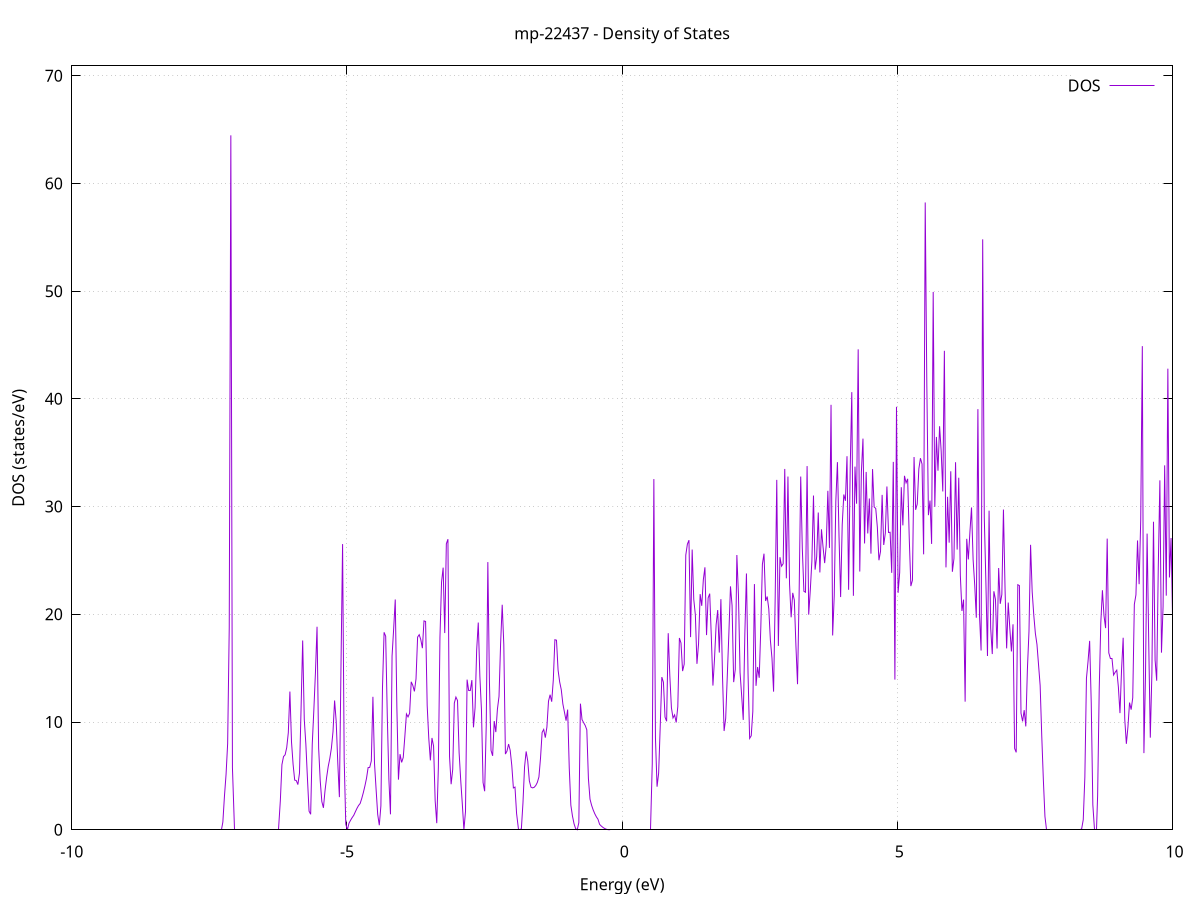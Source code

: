 set title 'mp-22437 - Density of States'
set xlabel 'Energy (eV)'
set ylabel 'DOS (states/eV)'
set grid
set xrange [-10:10]
set yrange [0:70.910]
set xzeroaxis lt -1
set terminal png size 800,600
set output 'mp-22437_dos_gnuplot.png'
plot '-' using 1:2 with lines title 'DOS'
-37.013900 0.000000
-36.984900 0.000000
-36.955900 0.000000
-36.926900 0.000000
-36.897900 0.000000
-36.868900 0.000000
-36.839900 0.000000
-36.810900 0.000000
-36.781900 0.000000
-36.752900 0.000000
-36.723900 0.000000
-36.694900 0.000000
-36.665900 0.000000
-36.636900 0.000000
-36.607900 0.000000
-36.578900 0.000000
-36.549800 0.000000
-36.520800 0.000000
-36.491800 0.000000
-36.462800 0.000000
-36.433800 0.000000
-36.404800 0.000000
-36.375800 0.000000
-36.346800 0.000000
-36.317800 0.000000
-36.288800 0.000000
-36.259800 0.000000
-36.230800 0.000000
-36.201800 0.000000
-36.172800 0.000000
-36.143800 0.000000
-36.114800 0.000000
-36.085800 0.000000
-36.056800 0.000000
-36.027800 0.000000
-35.998800 0.000000
-35.969800 0.000000
-35.940700 0.000000
-35.911700 0.000000
-35.882700 0.000000
-35.853700 0.000000
-35.824700 0.000000
-35.795700 0.000000
-35.766700 0.000000
-35.737700 0.000000
-35.708700 0.000000
-35.679700 0.000000
-35.650700 0.000000
-35.621700 0.000000
-35.592700 0.000000
-35.563700 0.000000
-35.534700 0.000000
-35.505700 0.000000
-35.476700 0.000000
-35.447700 0.000000
-35.418700 0.000000
-35.389700 0.000000
-35.360700 0.000000
-35.331600 0.000000
-35.302600 0.000000
-35.273600 0.000000
-35.244600 0.000000
-35.215600 0.000000
-35.186600 0.000000
-35.157600 0.000000
-35.128600 0.000000
-35.099600 0.000000
-35.070600 0.000000
-35.041600 0.000000
-35.012600 0.000000
-34.983600 0.000000
-34.954600 0.000000
-34.925600 0.000000
-34.896600 0.000000
-34.867600 0.000000
-34.838600 0.000000
-34.809600 0.000000
-34.780600 0.000000
-34.751600 0.000000
-34.722500 0.000000
-34.693500 0.000000
-34.664500 0.000000
-34.635500 0.000000
-34.606500 0.000000
-34.577500 0.000000
-34.548500 0.000000
-34.519500 0.000000
-34.490500 0.000000
-34.461500 0.000000
-34.432500 0.000000
-34.403500 0.000000
-34.374500 2917.543800
-34.345500 0.000000
-34.316500 0.000000
-34.287500 0.000000
-34.258500 0.000000
-34.229500 0.000000
-34.200500 0.000000
-34.171500 0.000000
-34.142500 0.000000
-34.113500 0.000000
-34.084400 0.000000
-34.055400 0.000000
-34.026400 0.000000
-33.997400 0.000000
-33.968400 0.000000
-33.939400 0.000000
-33.910400 0.000000
-33.881400 0.000000
-33.852400 1431.992900
-33.823400 0.000000
-33.794400 0.000000
-33.765400 0.000000
-33.736400 0.000000
-33.707400 0.000000
-33.678400 0.000000
-33.649400 0.000000
-33.620400 0.000000
-33.591400 0.000000
-33.562400 0.000000
-33.533400 0.000000
-33.504400 0.000000
-33.475300 0.000000
-33.446300 0.000000
-33.417300 0.000000
-33.388300 0.000000
-33.359300 0.000000
-33.330300 0.000000
-33.301300 0.000000
-33.272300 0.000000
-33.243300 0.000000
-33.214300 0.000000
-33.185300 0.000000
-33.156300 0.000000
-33.127300 0.000000
-33.098300 0.000000
-33.069300 0.000000
-33.040300 0.000000
-33.011300 0.000000
-32.982300 0.000000
-32.953300 0.000000
-32.924300 0.000000
-32.895300 0.000000
-32.866200 0.000000
-32.837200 0.000000
-32.808200 0.000000
-32.779200 0.000000
-32.750200 0.000000
-32.721200 0.000000
-32.692200 0.000000
-32.663200 0.000000
-32.634200 0.000000
-32.605200 0.000000
-32.576200 0.000000
-32.547200 0.000000
-32.518200 0.000000
-32.489200 0.000000
-32.460200 0.000000
-32.431200 0.000000
-32.402200 0.000000
-32.373200 0.000000
-32.344200 0.000000
-32.315200 0.000000
-32.286200 0.000000
-32.257100 0.000000
-32.228100 0.000000
-32.199100 0.000000
-32.170100 0.000000
-32.141100 0.000000
-32.112100 0.000000
-32.083100 0.000000
-32.054100 0.000000
-32.025100 0.000000
-31.996100 0.000000
-31.967100 0.000000
-31.938100 0.000000
-31.909100 0.000000
-31.880100 0.000000
-31.851100 0.000000
-31.822100 0.000000
-31.793100 0.000000
-31.764100 0.000000
-31.735100 0.000000
-31.706100 0.000000
-31.677100 0.000000
-31.648100 0.000000
-31.619000 0.000000
-31.590000 0.000000
-31.561000 0.000000
-31.532000 0.000000
-31.503000 0.000000
-31.474000 0.000000
-31.445000 0.000000
-31.416000 0.000000
-31.387000 0.000000
-31.358000 0.000000
-31.329000 0.000000
-31.300000 0.000000
-31.271000 0.000000
-31.242000 0.000000
-31.213000 0.000000
-31.184000 0.000000
-31.155000 0.000000
-31.126000 0.000000
-31.097000 0.000000
-31.068000 0.000000
-31.039000 0.000000
-31.009900 0.000000
-30.980900 0.000000
-30.951900 0.000000
-30.922900 0.000000
-30.893900 0.000000
-30.864900 0.000000
-30.835900 0.000000
-30.806900 0.000000
-30.777900 0.000000
-30.748900 0.000000
-30.719900 0.000000
-30.690900 0.000000
-30.661900 0.000000
-30.632900 0.000000
-30.603900 0.000000
-30.574900 0.000000
-30.545900 0.000000
-30.516900 0.000000
-30.487900 0.000000
-30.458900 0.000000
-30.429900 0.000000
-30.400800 0.000000
-30.371800 0.000000
-30.342800 0.000000
-30.313800 0.000000
-30.284800 0.000000
-30.255800 0.000000
-30.226800 0.000000
-30.197800 0.000000
-30.168800 0.000000
-30.139800 0.000000
-30.110800 0.000000
-30.081800 0.000000
-30.052800 0.000000
-30.023800 0.000000
-29.994800 0.000000
-29.965800 0.000000
-29.936800 0.000000
-29.907800 0.000000
-29.878800 0.000000
-29.849800 0.000000
-29.820800 0.000000
-29.791700 0.000000
-29.762700 0.000000
-29.733700 0.000000
-29.704700 0.000000
-29.675700 0.000000
-29.646700 0.000000
-29.617700 0.000000
-29.588700 0.000000
-29.559700 0.000000
-29.530700 0.000000
-29.501700 0.000000
-29.472700 0.000000
-29.443700 0.000000
-29.414700 0.000000
-29.385700 0.000000
-29.356700 0.000000
-29.327700 0.000000
-29.298700 0.000000
-29.269700 0.000000
-29.240700 0.000000
-29.211700 0.000000
-29.182700 0.000000
-29.153600 0.000000
-29.124600 0.000000
-29.095600 0.000000
-29.066600 0.000000
-29.037600 0.000000
-29.008600 0.000000
-28.979600 0.000000
-28.950600 0.000000
-28.921600 0.000000
-28.892600 0.000000
-28.863600 0.000000
-28.834600 0.000000
-28.805600 0.000000
-28.776600 0.000000
-28.747600 0.000000
-28.718600 0.000000
-28.689600 0.000000
-28.660600 0.000000
-28.631600 0.000000
-28.602600 0.000000
-28.573600 0.000000
-28.544500 0.000000
-28.515500 0.000000
-28.486500 0.000000
-28.457500 0.000000
-28.428500 0.000000
-28.399500 0.000000
-28.370500 0.000000
-28.341500 0.000000
-28.312500 0.000000
-28.283500 0.000000
-28.254500 0.000000
-28.225500 0.000000
-28.196500 0.000000
-28.167500 0.000000
-28.138500 0.000000
-28.109500 0.000000
-28.080500 0.000000
-28.051500 0.000000
-28.022500 0.000000
-27.993500 0.000000
-27.964500 0.000000
-27.935400 0.000000
-27.906400 0.000000
-27.877400 0.000000
-27.848400 0.000000
-27.819400 0.000000
-27.790400 0.000000
-27.761400 0.000000
-27.732400 0.000000
-27.703400 0.000000
-27.674400 0.000000
-27.645400 0.000000
-27.616400 0.000000
-27.587400 0.000000
-27.558400 0.000000
-27.529400 0.000000
-27.500400 0.000000
-27.471400 0.000000
-27.442400 0.000000
-27.413400 0.000000
-27.384400 0.000000
-27.355400 0.000000
-27.326300 0.000000
-27.297300 0.000000
-27.268300 0.000000
-27.239300 0.000000
-27.210300 0.000000
-27.181300 0.000000
-27.152300 0.000000
-27.123300 0.000000
-27.094300 0.000000
-27.065300 0.000000
-27.036300 0.000000
-27.007300 0.000000
-26.978300 0.000000
-26.949300 0.000000
-26.920300 0.000000
-26.891300 0.000000
-26.862300 0.000000
-26.833300 0.000000
-26.804300 0.000000
-26.775300 0.000000
-26.746300 0.000000
-26.717200 0.000000
-26.688200 0.000000
-26.659200 0.000000
-26.630200 0.000000
-26.601200 0.000000
-26.572200 0.000000
-26.543200 0.000000
-26.514200 0.000000
-26.485200 0.000000
-26.456200 0.000000
-26.427200 0.000000
-26.398200 0.000000
-26.369200 0.000000
-26.340200 0.000000
-26.311200 0.000000
-26.282200 0.000000
-26.253200 0.000000
-26.224200 0.000000
-26.195200 0.000000
-26.166200 0.000000
-26.137200 0.000000
-26.108200 0.000000
-26.079100 0.000000
-26.050100 0.000000
-26.021100 0.000000
-25.992100 0.000000
-25.963100 0.000000
-25.934100 0.000000
-25.905100 0.000000
-25.876100 0.000000
-25.847100 0.000000
-25.818100 0.000000
-25.789100 0.000000
-25.760100 0.000000
-25.731100 0.000000
-25.702100 0.000000
-25.673100 0.000000
-25.644100 0.000000
-25.615100 0.000000
-25.586100 0.000000
-25.557100 0.000000
-25.528100 0.000000
-25.499100 0.000000
-25.470000 0.000000
-25.441000 0.000000
-25.412000 0.000000
-25.383000 0.000000
-25.354000 0.000000
-25.325000 0.000000
-25.296000 0.000000
-25.267000 0.000000
-25.238000 0.000000
-25.209000 0.000000
-25.180000 0.000000
-25.151000 0.000000
-25.122000 0.000000
-25.093000 0.000000
-25.064000 0.000000
-25.035000 0.000000
-25.006000 0.000000
-24.977000 0.000000
-24.948000 0.000000
-24.919000 0.000000
-24.890000 0.000000
-24.860900 0.000000
-24.831900 0.000000
-24.802900 0.000000
-24.773900 0.000000
-24.744900 0.000000
-24.715900 0.000000
-24.686900 0.000000
-24.657900 0.000000
-24.628900 0.000000
-24.599900 0.000000
-24.570900 0.000000
-24.541900 0.000000
-24.512900 0.000000
-24.483900 0.000000
-24.454900 0.000000
-24.425900 0.000000
-24.396900 0.000000
-24.367900 0.000000
-24.338900 0.000000
-24.309900 0.000000
-24.280900 0.000000
-24.251800 0.000000
-24.222800 0.000000
-24.193800 0.000000
-24.164800 0.000000
-24.135800 0.000000
-24.106800 0.000000
-24.077800 0.000000
-24.048800 0.000000
-24.019800 0.000000
-23.990800 0.000000
-23.961800 0.000000
-23.932800 0.000000
-23.903800 0.000000
-23.874800 0.000000
-23.845800 0.000000
-23.816800 0.000000
-23.787800 0.000000
-23.758800 0.000000
-23.729800 0.000000
-23.700800 0.000000
-23.671800 0.000000
-23.642800 0.000000
-23.613700 0.000000
-23.584700 0.000000
-23.555700 0.000000
-23.526700 0.000000
-23.497700 0.000000
-23.468700 0.000000
-23.439700 0.000000
-23.410700 0.000000
-23.381700 0.000000
-23.352700 0.000000
-23.323700 0.000000
-23.294700 0.000000
-23.265700 0.000000
-23.236700 0.000000
-23.207700 0.000000
-23.178700 0.000000
-23.149700 0.000000
-23.120700 0.000000
-23.091700 0.000000
-23.062700 0.000000
-23.033700 0.000000
-23.004600 0.000000
-22.975600 0.000000
-22.946600 0.000000
-22.917600 0.000000
-22.888600 0.000000
-22.859600 0.000000
-22.830600 0.000000
-22.801600 0.000000
-22.772600 0.000000
-22.743600 0.000000
-22.714600 0.000000
-22.685600 0.000000
-22.656600 0.000000
-22.627600 0.000000
-22.598600 0.000000
-22.569600 0.000000
-22.540600 0.000000
-22.511600 0.000000
-22.482600 0.000000
-22.453600 0.000000
-22.424600 0.000000
-22.395500 0.000000
-22.366500 0.000000
-22.337500 0.000000
-22.308500 0.000000
-22.279500 0.000000
-22.250500 0.000000
-22.221500 0.000000
-22.192500 0.000000
-22.163500 0.000000
-22.134500 0.000000
-22.105500 0.000000
-22.076500 0.000000
-22.047500 0.000000
-22.018500 0.000000
-21.989500 0.000000
-21.960500 0.000000
-21.931500 0.000000
-21.902500 0.000000
-21.873500 0.000000
-21.844500 0.000000
-21.815500 0.000000
-21.786400 0.000000
-21.757400 0.000000
-21.728400 0.000000
-21.699400 0.000000
-21.670400 0.000000
-21.641400 0.000000
-21.612400 0.000000
-21.583400 0.000000
-21.554400 0.000000
-21.525400 0.000000
-21.496400 0.000000
-21.467400 0.000000
-21.438400 0.000000
-21.409400 0.000000
-21.380400 0.000000
-21.351400 0.000000
-21.322400 0.000000
-21.293400 0.000000
-21.264400 0.000000
-21.235400 0.000000
-21.206400 0.000000
-21.177400 0.000000
-21.148300 0.000000
-21.119300 0.000000
-21.090300 0.000000
-21.061300 0.000000
-21.032300 0.000000
-21.003300 0.000000
-20.974300 0.000000
-20.945300 0.000000
-20.916300 0.000000
-20.887300 0.000000
-20.858300 0.000000
-20.829300 0.000000
-20.800300 0.000000
-20.771300 0.000000
-20.742300 0.000000
-20.713300 0.000000
-20.684300 0.000000
-20.655300 0.000000
-20.626300 0.000000
-20.597300 0.000000
-20.568300 0.000000
-20.539200 0.000000
-20.510200 0.000000
-20.481200 0.000000
-20.452200 0.000000
-20.423200 0.000000
-20.394200 0.000000
-20.365200 0.000000
-20.336200 0.000000
-20.307200 0.000000
-20.278200 0.000000
-20.249200 0.000000
-20.220200 0.000000
-20.191200 0.000000
-20.162200 0.000000
-20.133200 0.000000
-20.104200 0.000000
-20.075200 0.000000
-20.046200 0.000000
-20.017200 0.000000
-19.988200 0.000000
-19.959200 0.000000
-19.930100 0.000000
-19.901100 0.000000
-19.872100 0.000000
-19.843100 0.000000
-19.814100 0.000000
-19.785100 0.000000
-19.756100 0.000000
-19.727100 0.000000
-19.698100 0.000000
-19.669100 0.000000
-19.640100 0.000000
-19.611100 0.000000
-19.582100 0.000000
-19.553100 0.000000
-19.524100 0.000000
-19.495100 0.000000
-19.466100 0.000000
-19.437100 0.000000
-19.408100 0.000000
-19.379100 0.000000
-19.350100 0.000000
-19.321000 0.000000
-19.292000 0.000000
-19.263000 0.000000
-19.234000 0.000000
-19.205000 0.000000
-19.176000 0.000000
-19.147000 0.000000
-19.118000 0.000000
-19.089000 0.000000
-19.060000 0.000000
-19.031000 0.000000
-19.002000 0.000000
-18.973000 0.000000
-18.944000 0.000000
-18.915000 0.000000
-18.886000 0.000000
-18.857000 0.000000
-18.828000 0.000000
-18.799000 0.000000
-18.770000 0.000000
-18.741000 0.000000
-18.712000 0.000000
-18.682900 0.000000
-18.653900 0.000000
-18.624900 0.000000
-18.595900 0.000000
-18.566900 0.000000
-18.537900 0.000000
-18.508900 0.000000
-18.479900 0.000000
-18.450900 0.000000
-18.421900 0.000000
-18.392900 0.000000
-18.363900 0.000000
-18.334900 0.000000
-18.305900 0.000000
-18.276900 0.000000
-18.247900 0.000000
-18.218900 0.000000
-18.189900 0.000000
-18.160900 0.000000
-18.131900 0.000000
-18.102900 0.000000
-18.073800 0.000000
-18.044800 0.000000
-18.015800 0.000000
-17.986800 0.000000
-17.957800 0.000000
-17.928800 0.000000
-17.899800 0.000000
-17.870800 0.000000
-17.841800 0.000000
-17.812800 0.000000
-17.783800 0.000000
-17.754800 0.000000
-17.725800 0.000000
-17.696800 0.000000
-17.667800 0.000000
-17.638800 0.000000
-17.609800 0.000000
-17.580800 0.000000
-17.551800 0.000000
-17.522800 0.000000
-17.493800 0.000000
-17.464700 0.000000
-17.435700 0.000000
-17.406700 0.000000
-17.377700 0.000000
-17.348700 0.000000
-17.319700 0.000000
-17.290700 0.000000
-17.261700 0.000000
-17.232700 0.000000
-17.203700 0.000000
-17.174700 0.000000
-17.145700 0.000000
-17.116700 0.000000
-17.087700 0.000000
-17.058700 0.000000
-17.029700 0.000000
-17.000700 0.000000
-16.971700 0.000000
-16.942700 0.000000
-16.913700 0.000000
-16.884700 0.000000
-16.855600 0.000000
-16.826600 0.000000
-16.797600 0.000000
-16.768600 0.000000
-16.739600 0.000000
-16.710600 0.000000
-16.681600 0.000000
-16.652600 0.000000
-16.623600 0.000000
-16.594600 0.000000
-16.565600 0.000000
-16.536600 0.000000
-16.507600 0.000000
-16.478600 0.000000
-16.449600 0.000000
-16.420600 0.000000
-16.391600 0.000000
-16.362600 0.000000
-16.333600 0.000000
-16.304600 0.000000
-16.275600 0.000000
-16.246600 0.000000
-16.217500 0.000000
-16.188500 0.000000
-16.159500 0.000000
-16.130500 0.000000
-16.101500 0.000000
-16.072500 0.000000
-16.043500 0.000000
-16.014500 0.000000
-15.985500 0.000000
-15.956500 0.000000
-15.927500 0.000000
-15.898500 0.000000
-15.869500 0.000000
-15.840500 0.000000
-15.811500 0.000000
-15.782500 0.000000
-15.753500 0.000000
-15.724500 0.000000
-15.695500 0.000000
-15.666500 0.000000
-15.637500 0.000000
-15.608400 0.000000
-15.579400 0.000000
-15.550400 0.000000
-15.521400 0.000000
-15.492400 0.000000
-15.463400 0.000000
-15.434400 0.000000
-15.405400 0.000000
-15.376400 0.000000
-15.347400 0.000000
-15.318400 0.000000
-15.289400 0.000000
-15.260400 0.000000
-15.231400 0.000000
-15.202400 0.000000
-15.173400 0.000000
-15.144400 0.000000
-15.115400 0.000000
-15.086400 0.000000
-15.057400 0.000000
-15.028400 0.000000
-14.999300 0.000000
-14.970300 0.000000
-14.941300 0.000000
-14.912300 0.000000
-14.883300 0.000000
-14.854300 0.000000
-14.825300 0.000000
-14.796300 0.000000
-14.767300 0.000000
-14.738300 0.000000
-14.709300 0.000000
-14.680300 0.000000
-14.651300 0.000000
-14.622300 0.000000
-14.593300 0.000000
-14.564300 0.000000
-14.535300 0.000000
-14.506300 0.000000
-14.477300 0.000000
-14.448300 0.000000
-14.419300 0.000000
-14.390200 0.000000
-14.361200 0.000000
-14.332200 0.000000
-14.303200 0.000000
-14.274200 0.000000
-14.245200 0.000000
-14.216200 0.000000
-14.187200 0.000000
-14.158200 0.000000
-14.129200 0.000000
-14.100200 0.000000
-14.071200 0.000000
-14.042200 0.000000
-14.013200 0.000000
-13.984200 0.000000
-13.955200 0.000000
-13.926200 0.000000
-13.897200 0.000000
-13.868200 0.000000
-13.839200 0.000000
-13.810200 0.000000
-13.781100 0.000000
-13.752100 0.000000
-13.723100 0.000000
-13.694100 0.000000
-13.665100 0.000000
-13.636100 0.000000
-13.607100 0.000000
-13.578100 0.000000
-13.549100 0.000000
-13.520100 0.000000
-13.491100 0.000000
-13.462100 0.000000
-13.433100 0.000000
-13.404100 0.000000
-13.375100 0.000000
-13.346100 0.000000
-13.317100 0.000000
-13.288100 0.000000
-13.259100 0.000000
-13.230100 0.000000
-13.201100 0.000000
-13.172100 0.000000
-13.143000 0.000000
-13.114000 0.000000
-13.085000 0.000000
-13.056000 0.000000
-13.027000 0.000000
-12.998000 0.000000
-12.969000 0.000000
-12.940000 0.000000
-12.911000 0.000000
-12.882000 0.000000
-12.853000 0.000000
-12.824000 0.000000
-12.795000 0.000000
-12.766000 0.000000
-12.737000 0.000000
-12.708000 0.000000
-12.679000 0.000000
-12.650000 0.000000
-12.621000 0.000000
-12.592000 0.000000
-12.563000 0.000000
-12.533900 0.000000
-12.504900 0.000000
-12.475900 0.000000
-12.446900 0.000000
-12.417900 0.000000
-12.388900 0.000000
-12.359900 0.000000
-12.330900 0.000000
-12.301900 0.000000
-12.272900 0.000000
-12.243900 0.000000
-12.214900 0.000000
-12.185900 0.000000
-12.156900 0.000000
-12.127900 0.000000
-12.098900 0.000000
-12.069900 0.000000
-12.040900 0.000000
-12.011900 0.000000
-11.982900 0.000000
-11.953900 0.000000
-11.924800 0.000000
-11.895800 0.000000
-11.866800 0.000000
-11.837800 0.000000
-11.808800 0.000000
-11.779800 0.000000
-11.750800 0.000000
-11.721800 0.000000
-11.692800 0.000000
-11.663800 0.000000
-11.634800 0.000000
-11.605800 0.000000
-11.576800 0.000000
-11.547800 0.000000
-11.518800 0.000000
-11.489800 0.000000
-11.460800 0.000000
-11.431800 0.000000
-11.402800 0.000000
-11.373800 0.000000
-11.344800 0.000000
-11.315700 0.000000
-11.286700 0.000000
-11.257700 0.000000
-11.228700 0.000000
-11.199700 0.000000
-11.170700 0.000000
-11.141700 0.000000
-11.112700 0.000000
-11.083700 0.000000
-11.054700 0.000000
-11.025700 0.000000
-10.996700 0.000000
-10.967700 0.000000
-10.938700 0.000000
-10.909700 0.000000
-10.880700 0.000000
-10.851700 0.000000
-10.822700 0.000000
-10.793700 0.000000
-10.764700 0.000000
-10.735700 0.000000
-10.706700 0.000000
-10.677600 0.000000
-10.648600 0.000000
-10.619600 0.000000
-10.590600 0.000000
-10.561600 0.000000
-10.532600 0.000000
-10.503600 0.000000
-10.474600 0.000000
-10.445600 0.000000
-10.416600 0.000000
-10.387600 0.000000
-10.358600 0.000000
-10.329600 0.000000
-10.300600 0.000000
-10.271600 0.000000
-10.242600 0.000000
-10.213600 0.000000
-10.184600 0.000000
-10.155600 0.000000
-10.126600 0.000000
-10.097600 0.000000
-10.068500 0.000000
-10.039500 0.000000
-10.010500 0.000000
-9.981500 0.000000
-9.952500 0.000000
-9.923500 0.000000
-9.894500 0.000000
-9.865500 0.000000
-9.836500 0.000000
-9.807500 0.000000
-9.778500 0.000000
-9.749500 0.000000
-9.720500 0.000000
-9.691500 0.000000
-9.662500 0.000000
-9.633500 0.000000
-9.604500 0.000000
-9.575500 0.000000
-9.546500 0.000000
-9.517500 0.000000
-9.488500 0.000000
-9.459400 0.000000
-9.430400 0.000000
-9.401400 0.000000
-9.372400 0.000000
-9.343400 0.000000
-9.314400 0.000000
-9.285400 0.000000
-9.256400 0.000000
-9.227400 0.000000
-9.198400 0.000000
-9.169400 0.000000
-9.140400 0.000000
-9.111400 0.000000
-9.082400 0.000000
-9.053400 0.000000
-9.024400 0.000000
-8.995400 0.000000
-8.966400 0.000000
-8.937400 0.000000
-8.908400 0.000000
-8.879400 0.000000
-8.850300 0.000000
-8.821300 0.000000
-8.792300 0.000000
-8.763300 0.000000
-8.734300 0.000000
-8.705300 0.000000
-8.676300 0.000000
-8.647300 0.000000
-8.618300 0.000000
-8.589300 0.000000
-8.560300 0.000000
-8.531300 0.000000
-8.502300 0.000000
-8.473300 0.000000
-8.444300 0.000000
-8.415300 0.000000
-8.386300 0.000000
-8.357300 0.000000
-8.328300 0.000000
-8.299300 0.000000
-8.270300 0.000000
-8.241300 0.000000
-8.212200 0.000000
-8.183200 0.000000
-8.154200 0.000000
-8.125200 0.000000
-8.096200 0.000000
-8.067200 0.000000
-8.038200 0.000000
-8.009200 0.000000
-7.980200 0.000000
-7.951200 0.000000
-7.922200 0.000000
-7.893200 0.000000
-7.864200 0.000000
-7.835200 0.000000
-7.806200 0.000000
-7.777200 0.000000
-7.748200 0.000000
-7.719200 0.000000
-7.690200 0.000000
-7.661200 0.000000
-7.632200 0.000000
-7.603100 0.000000
-7.574100 0.000000
-7.545100 0.000000
-7.516100 0.000000
-7.487100 0.000000
-7.458100 0.000000
-7.429100 0.000000
-7.400100 0.000000
-7.371100 0.000000
-7.342100 0.000000
-7.313100 0.000000
-7.284100 0.000000
-7.255100 0.717600
-7.226100 3.118400
-7.197100 5.132200
-7.168100 7.996200
-7.139100 18.764500
-7.110100 64.463400
-7.081100 5.778500
-7.052100 0.000000
-7.023100 0.000000
-6.994000 0.000000
-6.965000 0.000000
-6.936000 0.000000
-6.907000 0.000000
-6.878000 0.000000
-6.849000 0.000000
-6.820000 0.000000
-6.791000 0.000000
-6.762000 0.000000
-6.733000 0.000000
-6.704000 0.000000
-6.675000 0.000000
-6.646000 0.000000
-6.617000 0.000000
-6.588000 0.000000
-6.559000 0.000000
-6.530000 0.000000
-6.501000 0.000000
-6.472000 0.000000
-6.443000 0.000000
-6.414000 0.000000
-6.384900 0.000000
-6.355900 0.000000
-6.326900 0.000000
-6.297900 0.000000
-6.268900 0.000000
-6.239900 0.000000
-6.210900 2.681700
-6.181900 6.044600
-6.152900 6.796400
-6.123900 6.960300
-6.094900 7.622900
-6.065900 9.009000
-6.036900 12.829900
-6.007900 8.161700
-5.978900 6.072700
-5.949900 4.609100
-5.920900 4.566900
-5.891900 4.193700
-5.862900 5.259100
-5.833900 11.288700
-5.804900 17.570300
-5.775900 10.252800
-5.746800 7.934600
-5.717800 4.732000
-5.688800 1.729400
-5.659800 1.438300
-5.630800 7.949500
-5.601800 11.123300
-5.572800 14.593500
-5.543800 18.844300
-5.514800 7.585900
-5.485800 4.537500
-5.456800 2.621200
-5.427800 2.036600
-5.398800 3.633200
-5.369800 4.861400
-5.340800 5.873700
-5.311800 6.615800
-5.282800 7.579500
-5.253800 9.104900
-5.224800 11.998600
-5.195800 10.062800
-5.166800 6.190100
-5.137700 3.033400
-5.108700 15.181500
-5.079700 26.519500
-5.050700 6.563300
-5.021700 0.523800
-4.992700 0.000000
-4.963700 0.604600
-4.934700 0.882700
-4.905700 1.128600
-4.876700 1.342300
-4.847700 1.670700
-4.818700 1.986600
-4.789700 2.252700
-4.760700 2.437000
-4.731700 2.902100
-4.702700 3.448200
-4.673700 4.075200
-4.644700 4.783300
-4.615700 5.770900
-4.586700 5.789400
-4.557700 6.391000
-4.528600 12.343100
-4.499600 6.172700
-4.470600 3.744600
-4.441600 1.423700
-4.412600 0.421900
-4.383600 2.220400
-4.354600 13.210500
-4.325600 18.330300
-4.296600 17.960700
-4.267600 10.610300
-4.238600 4.713400
-4.209600 1.432400
-4.180600 16.126500
-4.151600 18.655300
-4.122600 21.378400
-4.093600 11.401500
-4.064600 4.652600
-4.035600 7.016600
-4.006600 6.254800
-3.977600 6.706100
-3.948600 8.640300
-3.919500 10.750300
-3.890500 10.475900
-3.861500 10.821900
-3.832500 13.735700
-3.803500 13.401300
-3.774500 12.845800
-3.745500 14.007600
-3.716500 17.888400
-3.687500 18.109300
-3.658500 17.647900
-3.629500 16.858400
-3.600500 19.389000
-3.571500 19.337900
-3.542500 11.531000
-3.513500 8.495200
-3.484500 6.441600
-3.455500 8.523500
-3.426500 7.764500
-3.397500 2.694500
-3.368500 0.614200
-3.339500 5.739900
-3.310500 17.859800
-3.281400 23.002000
-3.252400 24.333300
-3.223400 18.259300
-3.194400 26.547800
-3.165400 26.974700
-3.136400 6.809800
-3.107400 4.229900
-3.078400 5.602300
-3.049400 11.761900
-3.020400 12.319600
-2.991400 11.999200
-2.962400 7.174700
-2.933400 4.620300
-2.904400 2.408600
-2.875400 0.000000
-2.846400 1.686500
-2.817400 13.938300
-2.788400 12.927500
-2.759400 12.922200
-2.730400 13.893700
-2.701400 9.508800
-2.672300 11.328200
-2.643300 16.695200
-2.614300 19.235800
-2.585300 14.259700
-2.556300 11.129000
-2.527300 4.388000
-2.498300 3.577300
-2.469300 9.709400
-2.440300 24.851600
-2.411300 13.705700
-2.382300 7.365800
-2.353300 6.863400
-2.324300 10.091600
-2.295300 9.066900
-2.266300 11.190700
-2.237300 12.380400
-2.208300 17.300700
-2.179300 20.889800
-2.150300 17.196300
-2.121300 7.026300
-2.092300 7.304500
-2.063200 7.955300
-2.034200 7.373700
-2.005200 5.968600
-1.976200 3.882800
-1.947200 3.962500
-1.918200 1.512700
-1.889200 0.000000
-1.860200 0.000000
-1.831200 0.080100
-1.802200 2.484900
-1.773200 5.831800
-1.744200 7.272600
-1.715200 6.375600
-1.686200 4.540400
-1.657200 3.958500
-1.628200 3.887900
-1.599200 3.937000
-1.570200 4.105600
-1.541200 4.393500
-1.512200 4.902700
-1.483200 6.655900
-1.454100 9.041900
-1.425100 9.312700
-1.396100 8.554700
-1.367100 9.535500
-1.338100 11.941600
-1.309100 12.535200
-1.280100 11.890200
-1.251100 13.890100
-1.222100 17.642300
-1.193100 17.598100
-1.164100 14.821600
-1.135100 13.719000
-1.106100 13.003300
-1.077100 11.680600
-1.048100 10.912400
-1.019100 10.131500
-0.990100 11.156300
-0.961100 5.743700
-0.932100 2.286200
-0.903100 1.286300
-0.874100 0.558600
-0.845000 0.103100
-0.816000 0.000000
-0.787000 0.656800
-0.758000 11.707300
-0.729000 10.227300
-0.700000 9.945000
-0.671000 9.679100
-0.642000 9.277900
-0.613000 4.758400
-0.584000 2.842800
-0.555000 2.270700
-0.526000 1.837400
-0.497000 1.486700
-0.468000 1.199700
-0.439000 0.976400
-0.410000 0.506100
-0.381000 0.355700
-0.352000 0.231800
-0.323000 0.134300
-0.294000 0.063300
-0.265000 0.018700
-0.236000 0.000500
-0.206900 0.000000
-0.177900 0.000000
-0.148900 0.000000
-0.119900 0.000000
-0.090900 0.000000
-0.061900 0.000000
-0.032900 0.000000
-0.003900 0.000000
0.025100 0.000000
0.054100 0.000000
0.083100 0.000000
0.112100 0.000000
0.141100 0.000000
0.170100 0.000000
0.199100 0.000000
0.228100 0.000000
0.257100 0.000000
0.286100 0.000000
0.315100 0.000000
0.344100 0.000000
0.373100 0.000000
0.402200 0.000000
0.431200 0.000000
0.460200 0.000000
0.489200 0.000000
0.518200 0.000000
0.547200 6.133800
0.576200 32.556700
0.605200 8.545900
0.634200 3.996900
0.663200 5.260700
0.692200 9.637200
0.721200 14.173200
0.750200 13.693400
0.779200 10.458400
0.808200 10.073200
0.837200 18.248900
0.866200 14.297300
0.895200 11.331100
0.924200 10.380900
0.953200 10.667900
0.982200 9.962000
1.011300 11.430900
1.040300 17.803100
1.069300 17.334400
1.098300 14.730000
1.127300 15.369500
1.156300 25.498700
1.185300 26.511200
1.214300 26.884800
1.243300 17.884100
1.272300 26.011800
1.301300 21.384400
1.330300 19.953700
1.359300 15.404800
1.388300 17.278200
1.417300 21.874600
1.446300 20.791200
1.475300 23.212000
1.504300 24.362900
1.533300 18.072500
1.562300 21.521400
1.591300 21.920200
1.620400 17.887800
1.649400 13.387900
1.678400 15.883200
1.707400 19.011300
1.736400 20.398400
1.765400 16.447500
1.794400 21.409100
1.823400 14.283700
1.852400 9.169300
1.881400 10.341200
1.910400 14.266200
1.939400 18.252300
1.968400 22.596800
1.997400 20.809400
2.026400 13.705400
2.055400 14.874600
2.084400 25.505700
2.113400 21.782300
2.142400 14.605200
2.171400 12.481400
2.200400 10.196900
2.229400 18.184900
2.258500 23.789000
2.287500 14.489200
2.316500 8.481200
2.345500 8.726800
2.374500 10.989100
2.403500 22.809300
2.432500 13.363100
2.461500 15.107700
2.490500 14.110100
2.519500 18.770300
2.548500 24.656700
2.577500 25.629200
2.606500 21.239500
2.635500 21.651400
2.664500 20.508000
2.693500 17.600600
2.722500 15.921900
2.751500 12.824100
2.780500 21.503600
2.809500 32.478100
2.838500 17.065600
2.867600 25.301100
2.896600 24.468800
2.925600 24.697800
2.954600 33.493100
2.983600 23.340000
3.012600 32.791400
3.041600 22.796200
3.070600 19.723000
3.099600 21.991700
3.128600 21.321000
3.157600 17.087600
3.186600 13.517000
3.215600 21.836700
3.244600 32.792200
3.273600 26.100500
3.302600 22.138100
3.331600 22.048900
3.360600 33.761800
3.389600 19.967400
3.418600 22.227300
3.447600 24.961500
3.476700 31.026100
3.505700 24.146500
3.534700 25.344000
3.563700 29.450100
3.592700 23.889100
3.621700 27.890100
3.650700 26.237900
3.679700 24.753300
3.708700 26.437500
3.737700 31.466700
3.766700 26.164400
3.795700 39.449800
3.824700 18.040300
3.853700 21.716900
3.882700 30.521100
3.911700 34.127700
3.940700 27.249400
3.969700 21.604100
3.998700 28.307700
4.027700 31.121800
4.056700 30.536000
4.085800 34.677200
4.114800 22.278400
4.143800 33.519000
4.172800 40.623800
4.201800 21.720300
4.230800 33.713700
4.259800 30.267500
4.288800 44.598400
4.317800 23.970200
4.346800 33.187800
4.375800 36.309100
4.404800 26.574700
4.433800 33.216100
4.462800 27.506900
4.491800 30.753500
4.520800 25.633200
4.549800 33.483300
4.578800 29.964400
4.607800 29.831800
4.636800 28.106100
4.665800 25.020400
4.694800 25.840500
4.723900 31.088500
4.752900 26.438900
4.781900 27.532800
4.810900 31.865500
4.839900 27.597200
4.868900 27.616400
4.897900 23.849300
4.926900 34.150700
4.955900 13.938900
4.984900 39.264700
5.013900 21.995600
5.042900 23.869400
5.071900 31.796100
5.100900 28.253700
5.129900 32.856300
5.158900 32.204200
5.187900 32.578300
5.216900 27.056200
5.245900 22.619900
5.274900 23.163500
5.303900 34.599600
5.333000 29.700300
5.362000 30.239100
5.391000 33.501900
5.420000 34.491600
5.449000 33.953000
5.478000 25.571000
5.507000 58.230000
5.536000 41.338600
5.565000 29.203900
5.594000 30.561300
5.623000 26.536700
5.652000 49.922000
5.681000 29.979500
5.710000 36.467100
5.739000 33.328400
5.768000 37.461700
5.797000 35.144100
5.826000 31.403700
5.855000 44.459200
5.884000 24.356900
5.913000 30.908000
5.942100 26.651800
5.971100 33.278200
6.000100 23.947600
6.029100 25.178500
6.058100 34.118600
6.087100 26.006100
6.116100 32.680900
6.145100 23.602700
6.174100 20.310900
6.203100 21.365800
6.232100 11.892000
6.261100 27.010100
6.290100 25.094200
6.319100 27.636600
6.348100 29.918500
6.377100 25.080100
6.406100 22.744200
6.435100 19.686200
6.464100 39.043800
6.493100 19.915100
6.522100 16.641500
6.551200 54.811100
6.580200 28.975400
6.609200 23.039900
6.638200 16.131000
6.667200 29.622400
6.696200 18.738900
6.725200 16.313700
6.754200 22.138900
6.783200 21.390000
6.812200 16.825400
6.841200 24.299900
6.870200 20.976600
6.899200 21.841600
6.928200 29.728500
6.957200 22.396700
6.986200 16.834800
7.015200 21.089700
7.044200 18.685600
7.073200 16.552100
7.102200 19.077100
7.131200 7.552300
7.160200 7.185900
7.189300 22.748200
7.218300 22.667100
7.247300 10.826300
7.276300 10.064700
7.305300 11.107000
7.334300 9.595300
7.363300 14.867100
7.392300 18.425700
7.421300 26.449300
7.450300 22.106500
7.479300 19.931600
7.508300 18.231700
7.537300 17.204400
7.566300 15.301300
7.595300 13.384300
7.624300 8.712100
7.653300 4.654600
7.682300 1.233200
7.711300 0.000000
7.740300 0.000000
7.769300 0.000000
7.798400 0.000000
7.827400 0.000000
7.856400 0.000000
7.885400 0.000000
7.914400 0.000000
7.943400 0.000000
7.972400 0.000000
8.001400 0.000000
8.030400 0.000000
8.059400 0.000000
8.088400 0.000000
8.117400 0.000000
8.146400 0.000000
8.175400 0.000000
8.204400 0.000000
8.233400 0.000000
8.262400 0.000000
8.291400 0.000000
8.320400 0.000000
8.349400 0.094400
8.378400 0.934200
8.407500 4.892900
8.436500 14.060500
8.465500 15.643000
8.494500 17.535800
8.523500 11.778300
8.552500 2.322900
8.581500 0.000000
8.610500 0.000000
8.639500 3.174000
8.668500 13.051200
8.697500 19.232400
8.726500 22.234000
8.755500 19.857600
8.784500 18.719300
8.813500 27.026600
8.842500 16.421500
8.871500 15.898900
8.900500 15.899800
8.929500 14.365300
8.958500 14.622300
8.987500 14.819400
9.016600 13.248400
9.045600 10.827700
9.074600 14.893500
9.103600 17.825300
9.132600 10.251400
9.161600 7.978500
9.190600 9.556000
9.219600 11.807000
9.248600 11.153100
9.277600 12.248200
9.306600 20.924300
9.335600 21.804200
9.364600 26.854300
9.393600 22.795500
9.422600 28.748600
9.451600 44.892600
9.480600 7.115400
9.509600 14.391700
9.538600 27.492500
9.567600 17.541000
9.596600 8.548700
9.625600 14.567400
9.654700 28.595900
9.683700 15.760600
9.712700 13.839200
9.741700 24.386500
9.770700 32.438600
9.799700 16.440400
9.828700 20.707500
9.857700 33.831800
9.886700 21.730500
9.915700 42.803900
9.944700 23.423000
9.973700 27.085500
10.002700 19.183800
10.031700 9.454900
10.060700 38.202300
10.089700 25.190900
10.118700 9.382900
10.147700 57.815300
10.176700 14.087100
10.205700 21.392500
10.234700 27.819100
10.263800 18.395900
10.292800 35.308100
10.321800 27.195100
10.350800 23.683100
10.379800 36.818900
10.408800 13.669500
10.437800 30.177700
10.466800 37.730400
10.495800 22.869500
10.524800 27.102600
10.553800 13.629000
10.582800 38.652200
10.611800 29.166800
10.640800 40.687800
10.669800 16.178300
10.698800 38.304100
10.727800 21.466500
10.756800 16.668900
10.785800 31.462200
10.814800 12.519200
10.843800 40.489100
10.872900 35.747200
10.901900 24.023000
10.930900 14.321600
10.959900 23.107900
10.988900 23.909600
11.017900 21.758500
11.046900 30.950500
11.075900 9.653500
11.104900 14.883500
11.133900 25.141200
11.162900 22.755700
11.191900 40.129500
11.220900 26.962600
11.249900 16.837300
11.278900 35.956700
11.307900 21.096900
11.336900 32.793000
11.365900 17.207200
11.394900 36.332100
11.423900 23.634000
11.452900 25.552800
11.482000 26.582700
11.511000 25.709300
11.540000 36.212700
11.569000 35.691200
11.598000 23.148800
11.627000 24.299100
11.656000 29.111100
11.685000 21.147700
11.714000 31.336500
11.743000 28.518700
11.772000 17.227700
11.801000 24.182700
11.830000 15.626300
11.859000 11.368900
11.888000 16.094400
11.917000 25.192900
11.946000 17.520100
11.975000 13.826100
12.004000 20.999300
12.033000 24.781100
12.062000 15.772600
12.091100 25.091300
12.120100 19.297600
12.149100 14.367500
12.178100 18.307200
12.207100 29.752800
12.236100 23.509800
12.265100 18.694900
12.294100 34.999100
12.323100 22.282400
12.352100 28.952800
12.381100 21.387900
12.410100 20.124900
12.439100 33.225300
12.468100 15.876900
12.497100 14.606600
12.526100 26.472500
12.555100 26.574000
12.584100 11.887200
12.613100 18.133500
12.642100 15.333400
12.671100 14.862200
12.700100 22.970100
12.729200 24.961000
12.758200 23.754500
12.787200 23.500600
12.816200 19.265500
12.845200 13.529500
12.874200 17.308900
12.903200 18.186900
12.932200 12.990000
12.961200 11.630300
12.990200 13.459900
13.019200 15.536900
13.048200 19.408500
13.077200 21.903800
13.106200 17.357900
13.135200 14.190300
13.164200 14.768800
13.193200 13.973800
13.222200 12.573200
13.251200 15.929400
13.280200 16.968700
13.309200 17.036100
13.338300 14.543000
13.367300 11.856200
13.396300 14.651500
13.425300 14.300000
13.454300 17.758100
13.483300 21.446400
13.512300 16.614500
13.541300 17.212900
13.570300 20.518400
13.599300 18.450900
13.628300 19.202000
13.657300 12.334900
13.686300 15.901000
13.715300 20.704700
13.744300 13.828500
13.773300 15.554200
13.802300 18.306400
13.831300 17.080600
13.860300 14.091900
13.889300 14.611300
13.918300 19.321300
13.947400 24.334800
13.976400 10.635400
14.005400 7.826900
14.034400 18.502600
14.063400 17.862500
14.092400 14.309900
14.121400 18.995700
14.150400 15.280000
14.179400 10.520400
14.208400 9.341200
14.237400 10.286800
14.266400 11.292600
14.295400 13.953500
14.324400 14.569300
14.353400 17.004900
14.382400 13.124500
14.411400 8.431700
14.440400 12.257400
14.469400 14.380700
14.498400 20.450700
14.527400 14.856800
14.556500 13.359200
14.585500 16.659400
14.614500 15.508000
14.643500 13.346400
14.672500 8.026100
14.701500 13.758300
14.730500 26.275700
14.759500 22.980100
14.788500 16.634900
14.817500 14.503400
14.846500 25.242100
14.875500 18.784100
14.904500 18.652200
14.933500 28.471100
14.962500 16.318600
14.991500 13.841100
15.020500 15.660200
15.049500 22.295300
15.078500 20.055400
15.107500 16.789700
15.136500 19.607400
15.165500 18.028600
15.194600 14.416400
15.223600 12.963800
15.252600 13.661600
15.281600 16.198200
15.310600 21.081300
15.339600 20.221400
15.368600 12.978900
15.397600 12.660700
15.426600 23.980200
15.455600 20.643700
15.484600 14.922000
15.513600 23.857800
15.542600 17.824500
15.571600 19.679800
15.600600 23.042600
15.629600 23.470600
15.658600 15.068700
15.687600 13.577300
15.716600 22.023800
15.745600 34.065600
15.774600 15.706300
15.803700 27.770000
15.832700 29.656900
15.861700 22.023400
15.890700 22.887500
15.919700 17.666300
15.948700 18.519400
15.977700 19.213900
16.006700 21.764100
16.035700 20.547500
16.064700 23.616900
16.093700 17.514700
16.122700 21.948100
16.151700 23.862500
16.180700 19.090300
16.209700 19.785200
16.238700 16.914500
16.267700 13.933200
16.296700 18.996300
16.325700 27.784500
16.354700 20.026500
16.383700 18.452500
16.412800 23.046100
16.441800 24.079100
16.470800 16.995400
16.499800 19.313200
16.528800 26.643500
16.557800 19.885300
16.586800 14.102000
16.615800 23.741000
16.644800 25.591200
16.673800 23.003900
16.702800 25.349100
16.731800 11.894600
16.760800 9.336500
16.789800 14.491200
16.818800 25.724100
16.847800 23.292900
16.876800 23.209100
16.905800 23.129300
16.934800 18.161400
16.963800 11.655700
16.992800 13.101400
17.021900 16.472900
17.050900 15.379800
17.079900 18.211700
17.108900 16.316500
17.137900 15.637100
17.166900 20.159700
17.195900 18.987600
17.224900 16.283900
17.253900 16.011600
17.282900 20.380200
17.311900 19.436500
17.340900 19.016800
17.369900 16.755500
17.398900 14.272900
17.427900 10.706500
17.456900 15.603300
17.485900 18.534000
17.514900 14.831500
17.543900 16.066200
17.572900 14.644200
17.601900 14.934200
17.630900 14.788700
17.660000 10.299200
17.689000 12.463100
17.718000 12.373900
17.747000 10.951800
17.776000 12.246300
17.805000 16.948900
17.834000 16.614900
17.863000 16.484900
17.892000 16.081400
17.921000 15.201800
17.950000 12.034100
17.979000 14.125300
18.008000 14.674700
18.037000 11.418400
18.066000 8.495300
18.095000 5.009300
18.124000 4.181500
18.153000 8.271500
18.182000 10.560400
18.211000 13.295400
18.240000 13.576500
18.269100 11.781100
18.298100 7.701000
18.327100 1.537100
18.356100 0.043100
18.385100 0.000000
18.414100 0.000000
18.443100 0.000000
18.472100 0.000000
18.501100 0.000000
18.530100 0.000000
18.559100 0.000000
18.588100 0.000000
18.617100 0.000000
18.646100 0.000000
18.675100 0.000000
18.704100 0.000000
18.733100 0.000000
18.762100 0.000000
18.791100 0.000000
18.820100 0.000000
18.849100 0.000000
18.878200 0.000000
18.907200 0.000000
18.936200 0.000000
18.965200 0.000000
18.994200 0.000000
19.023200 0.000000
19.052200 0.000000
19.081200 0.000000
19.110200 0.000000
19.139200 0.000000
19.168200 0.000000
19.197200 0.000000
19.226200 0.000000
19.255200 0.000000
19.284200 0.000000
19.313200 0.000000
19.342200 0.000000
19.371200 0.000000
19.400200 0.000000
19.429200 0.000000
19.458200 0.000000
19.487300 0.000000
19.516300 0.000000
19.545300 0.000000
19.574300 0.000000
19.603300 0.000000
19.632300 0.000000
19.661300 0.000000
19.690300 0.000000
19.719300 0.000000
19.748300 0.000000
19.777300 0.000000
19.806300 0.000000
19.835300 0.000000
19.864300 0.000000
19.893300 0.000000
19.922300 0.000000
19.951300 0.000000
19.980300 0.000000
20.009300 0.000000
20.038300 0.000000
20.067300 0.000000
20.096300 0.000000
20.125400 0.000000
20.154400 0.000000
20.183400 0.000000
20.212400 0.000000
20.241400 0.000000
20.270400 0.000000
20.299400 0.000000
20.328400 0.000000
20.357400 0.000000
20.386400 0.000000
20.415400 0.000000
20.444400 0.000000
20.473400 0.000000
20.502400 0.000000
20.531400 0.000000
20.560400 0.000000
20.589400 0.000000
20.618400 0.000000
20.647400 0.000000
20.676400 0.000000
20.705400 0.000000
20.734500 0.000000
20.763500 0.000000
20.792500 0.000000
20.821500 0.000000
20.850500 0.000000
20.879500 0.000000
20.908500 0.000000
20.937500 0.000000
20.966500 0.000000
20.995500 0.000000
e
